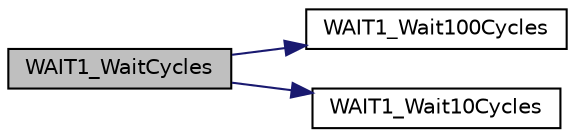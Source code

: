 digraph "WAIT1_WaitCycles"
{
  edge [fontname="Helvetica",fontsize="10",labelfontname="Helvetica",labelfontsize="10"];
  node [fontname="Helvetica",fontsize="10",shape=record];
  rankdir="LR";
  Node1 [label="WAIT1_WaitCycles",height=0.2,width=0.4,color="black", fillcolor="grey75", style="filled", fontcolor="black"];
  Node1 -> Node2 [color="midnightblue",fontsize="10",style="solid",fontname="Helvetica"];
  Node2 [label="WAIT1_Wait100Cycles",height=0.2,width=0.4,color="black", fillcolor="white", style="filled",URL="$group___w_a_i_t1__module.html#gaa9a9a87e96edf43071b5f322cfa72333"];
  Node1 -> Node3 [color="midnightblue",fontsize="10",style="solid",fontname="Helvetica"];
  Node3 [label="WAIT1_Wait10Cycles",height=0.2,width=0.4,color="black", fillcolor="white", style="filled",URL="$group___w_a_i_t1__module.html#gaff67df7b318b8d5cf4555a24fe7c7f93"];
}
